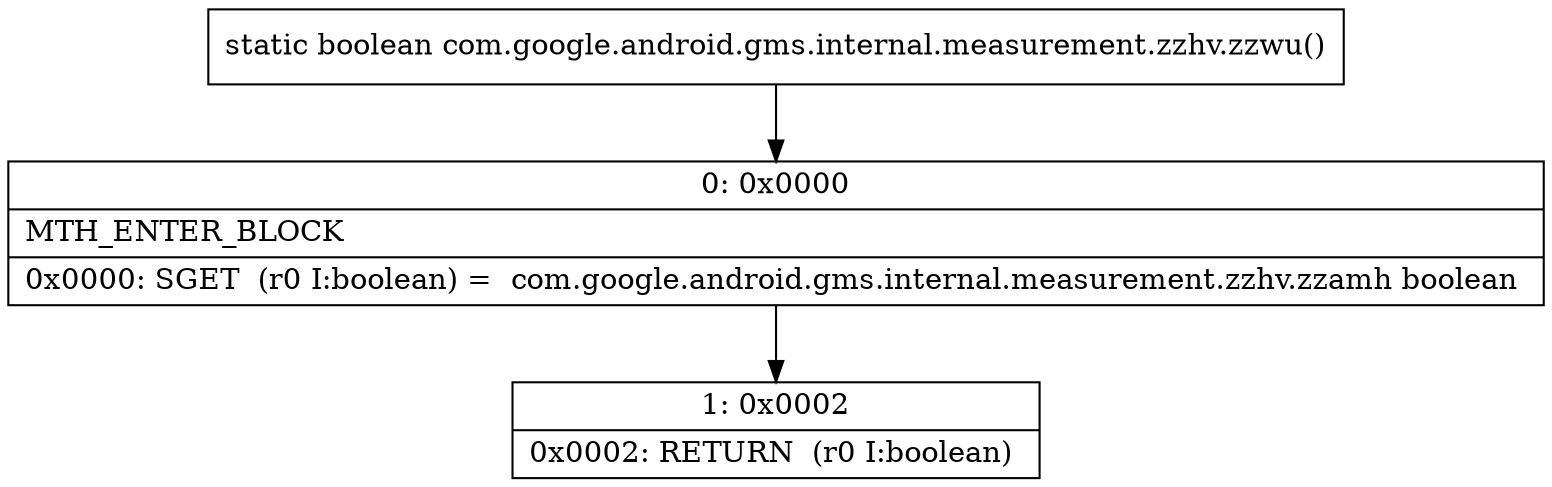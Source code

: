 digraph "CFG forcom.google.android.gms.internal.measurement.zzhv.zzwu()Z" {
Node_0 [shape=record,label="{0\:\ 0x0000|MTH_ENTER_BLOCK\l|0x0000: SGET  (r0 I:boolean) =  com.google.android.gms.internal.measurement.zzhv.zzamh boolean \l}"];
Node_1 [shape=record,label="{1\:\ 0x0002|0x0002: RETURN  (r0 I:boolean) \l}"];
MethodNode[shape=record,label="{static boolean com.google.android.gms.internal.measurement.zzhv.zzwu() }"];
MethodNode -> Node_0;
Node_0 -> Node_1;
}

